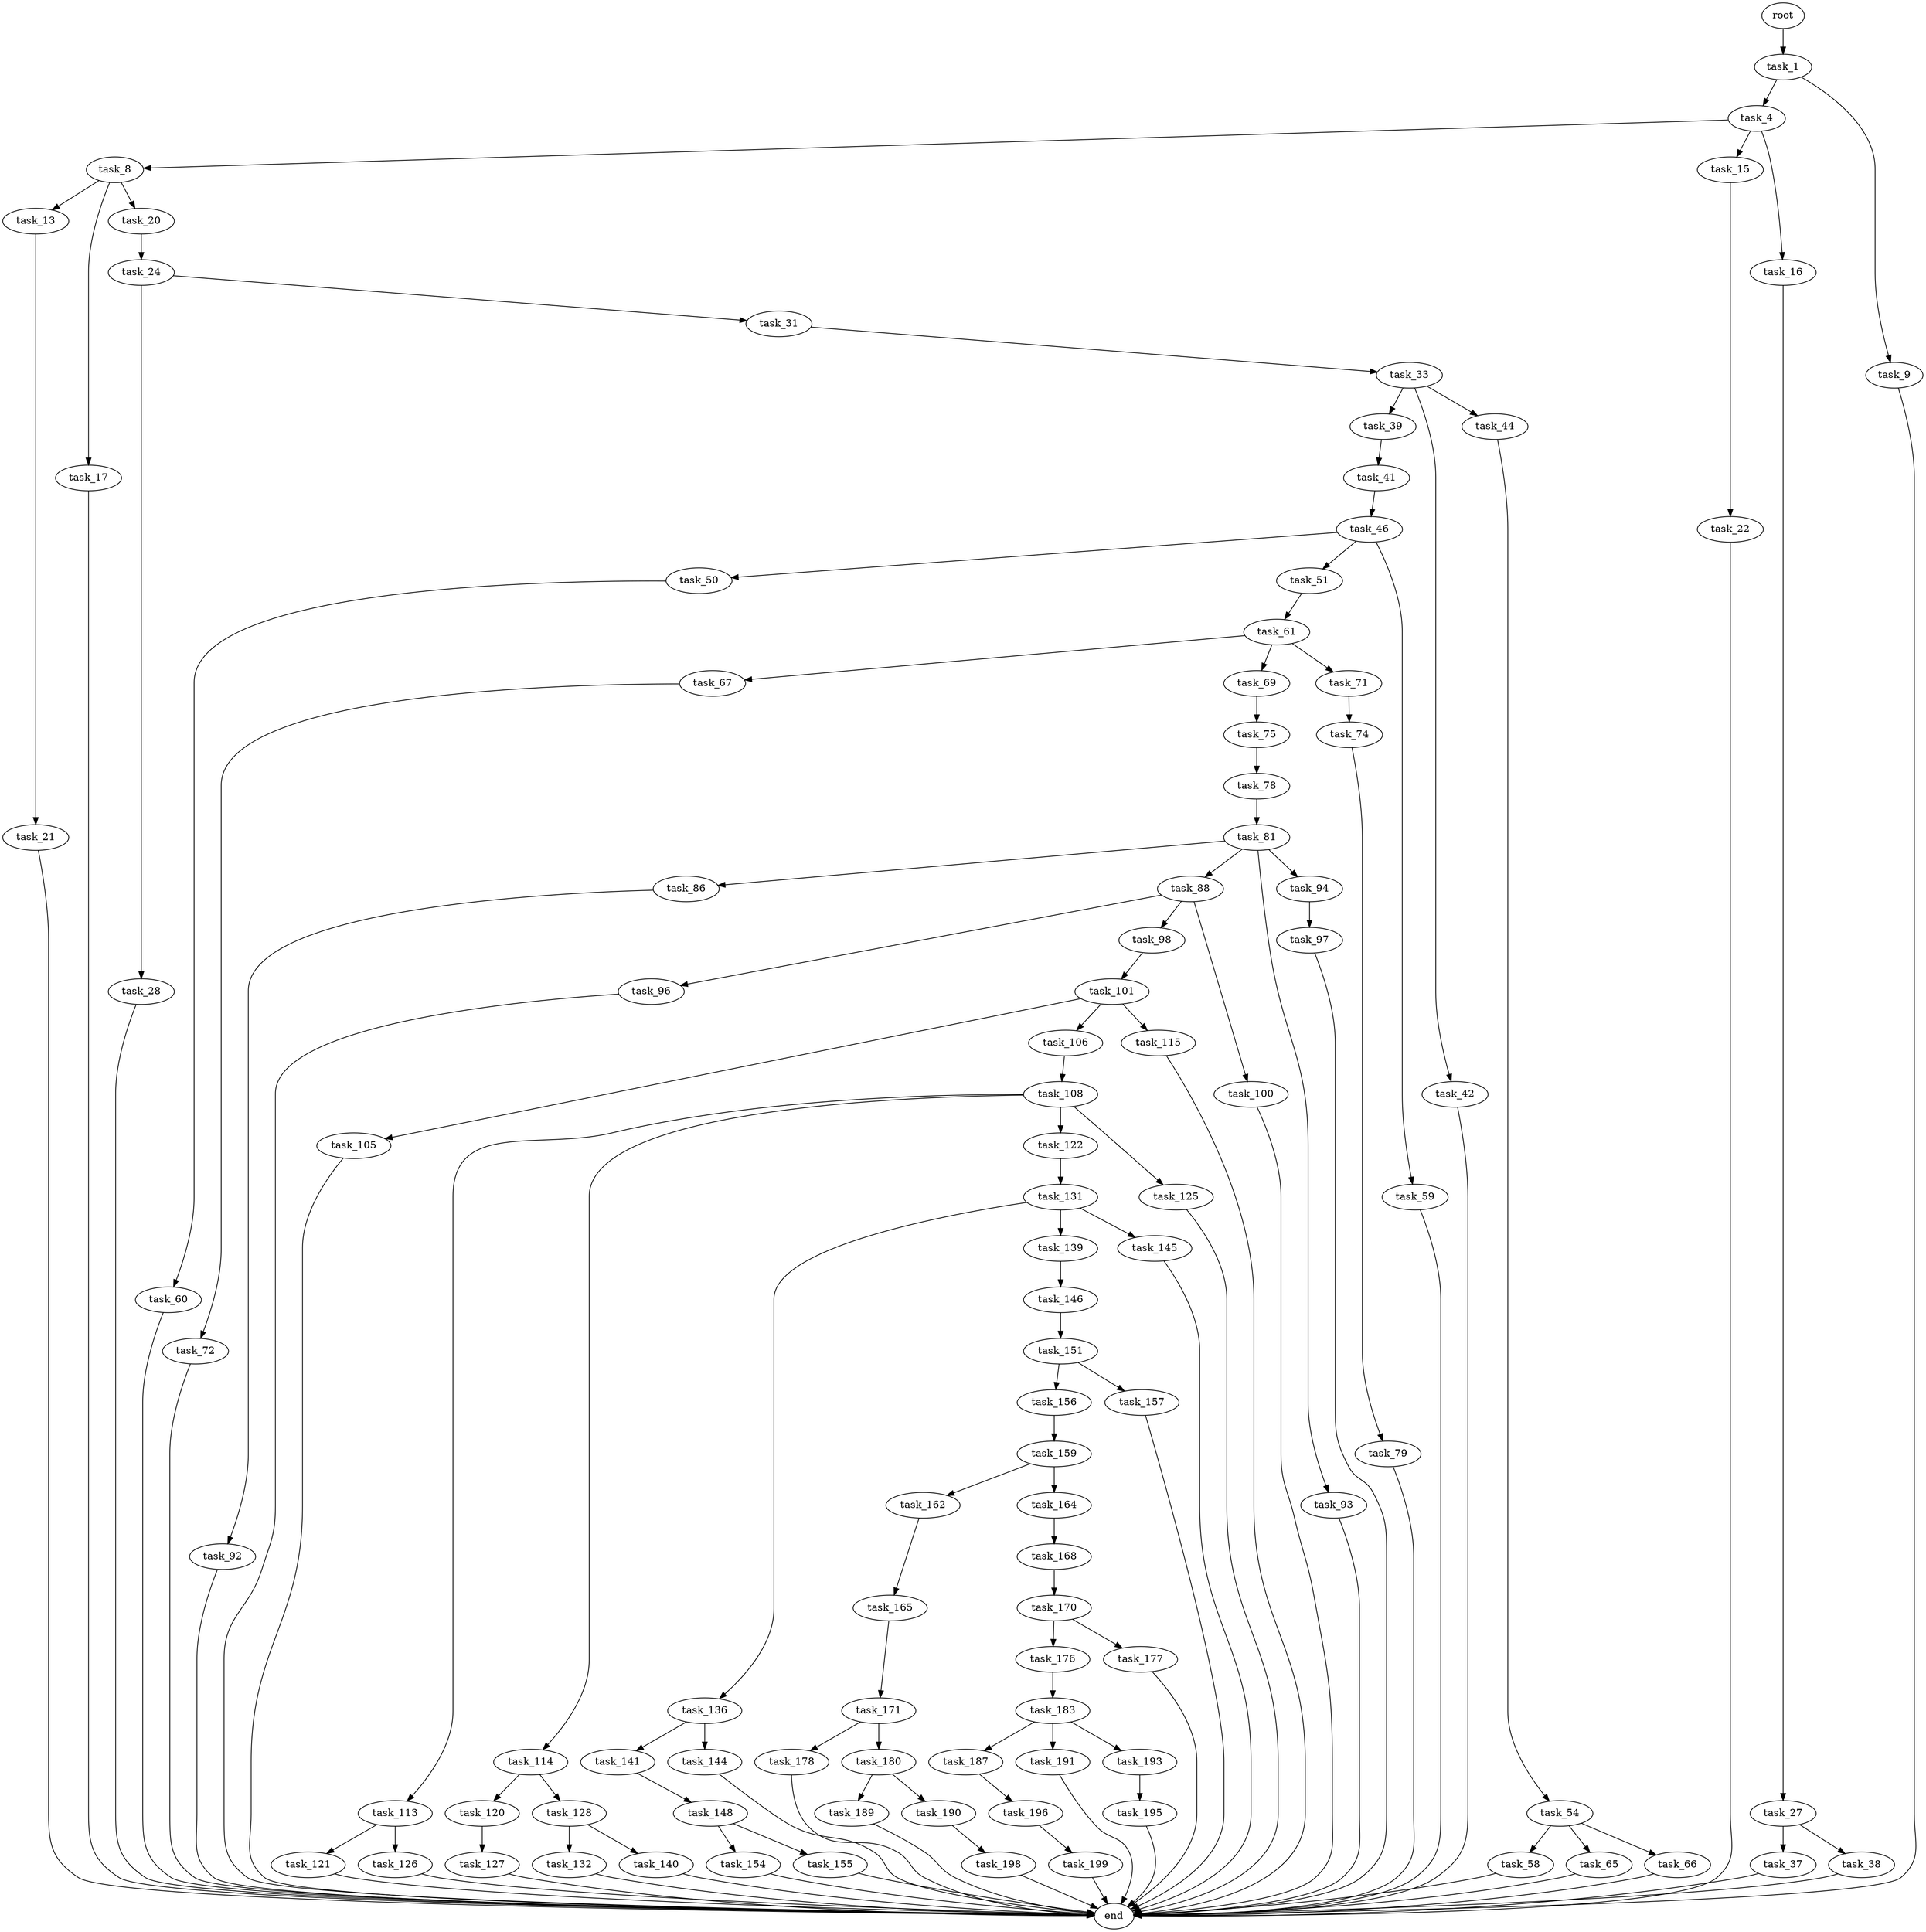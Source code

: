 digraph G {
  root [size="0.000000"];
  task_1 [size="782757789696.000000"];
  task_4 [size="170814848991.000000"];
  task_8 [size="782757789696.000000"];
  task_9 [size="16386436253.000000"];
  task_13 [size="1858879025.000000"];
  task_15 [size="368293445632.000000"];
  task_16 [size="15152858523.000000"];
  task_17 [size="23956907490.000000"];
  task_20 [size="134217728000.000000"];
  task_21 [size="240136103858.000000"];
  task_22 [size="3884833182.000000"];
  task_24 [size="302410433287.000000"];
  task_27 [size="8589934592.000000"];
  task_28 [size="1081704551438.000000"];
  task_31 [size="1812966050.000000"];
  task_33 [size="134217728000.000000"];
  task_37 [size="74176595623.000000"];
  task_38 [size="110101862184.000000"];
  task_39 [size="68719476736.000000"];
  task_41 [size="656851406964.000000"];
  task_42 [size="8589934592.000000"];
  task_44 [size="28991029248.000000"];
  task_46 [size="9762981766.000000"];
  task_50 [size="28991029248.000000"];
  task_51 [size="549755813888.000000"];
  task_54 [size="1091153185227.000000"];
  task_58 [size="8589934592.000000"];
  task_59 [size="134217728000.000000"];
  task_60 [size="549755813888.000000"];
  task_61 [size="8589934592.000000"];
  task_65 [size="80990729656.000000"];
  task_66 [size="247710492815.000000"];
  task_67 [size="8589934592.000000"];
  task_69 [size="134217728000.000000"];
  task_71 [size="104169120368.000000"];
  task_72 [size="134217728000.000000"];
  task_74 [size="3020395715.000000"];
  task_75 [size="231928233984.000000"];
  task_78 [size="47208614982.000000"];
  task_79 [size="782757789696.000000"];
  task_81 [size="231928233984.000000"];
  task_86 [size="106997730989.000000"];
  task_88 [size="782757789696.000000"];
  task_92 [size="32218275155.000000"];
  task_93 [size="78706167879.000000"];
  task_94 [size="162881428400.000000"];
  task_96 [size="68719476736.000000"];
  task_97 [size="3397513506.000000"];
  task_98 [size="11633998977.000000"];
  task_100 [size="92052567794.000000"];
  task_101 [size="28991029248.000000"];
  task_105 [size="4196467186.000000"];
  task_106 [size="851630092468.000000"];
  task_108 [size="41713918182.000000"];
  task_113 [size="134217728000.000000"];
  task_114 [size="8108850601.000000"];
  task_115 [size="6783936513.000000"];
  task_120 [size="1073741824000.000000"];
  task_121 [size="5525328438.000000"];
  task_122 [size="358649075663.000000"];
  task_125 [size="373155268477.000000"];
  task_126 [size="3176080166.000000"];
  task_127 [size="6476498008.000000"];
  task_128 [size="11667591919.000000"];
  task_131 [size="5456395150.000000"];
  task_132 [size="1073741824000.000000"];
  task_136 [size="100185051257.000000"];
  task_139 [size="549755813888.000000"];
  task_140 [size="117276545574.000000"];
  task_141 [size="4028227733.000000"];
  task_144 [size="196068353597.000000"];
  task_145 [size="9997153391.000000"];
  task_146 [size="277654765854.000000"];
  task_148 [size="1443772539.000000"];
  task_151 [size="12781657878.000000"];
  task_154 [size="8589934592.000000"];
  task_155 [size="28991029248.000000"];
  task_156 [size="1073741824000.000000"];
  task_157 [size="192242919265.000000"];
  task_159 [size="133156640638.000000"];
  task_162 [size="10549892476.000000"];
  task_164 [size="1073741824000.000000"];
  task_165 [size="21496687289.000000"];
  task_168 [size="4460928122.000000"];
  task_170 [size="387649155225.000000"];
  task_171 [size="881078871630.000000"];
  task_176 [size="68719476736.000000"];
  task_177 [size="28991029248.000000"];
  task_178 [size="68719476736.000000"];
  task_180 [size="19208716449.000000"];
  task_183 [size="134217728000.000000"];
  task_187 [size="134217728000.000000"];
  task_189 [size="231928233984.000000"];
  task_190 [size="193898145163.000000"];
  task_191 [size="49020873107.000000"];
  task_193 [size="68719476736.000000"];
  task_195 [size="9893237016.000000"];
  task_196 [size="29762976094.000000"];
  task_198 [size="3505171791.000000"];
  task_199 [size="18003135773.000000"];
  end [size="0.000000"];

  root -> task_1 [size="1.000000"];
  task_1 -> task_4 [size="679477248.000000"];
  task_1 -> task_9 [size="679477248.000000"];
  task_4 -> task_8 [size="411041792.000000"];
  task_4 -> task_15 [size="411041792.000000"];
  task_4 -> task_16 [size="411041792.000000"];
  task_8 -> task_13 [size="679477248.000000"];
  task_8 -> task_17 [size="679477248.000000"];
  task_8 -> task_20 [size="679477248.000000"];
  task_9 -> end [size="1.000000"];
  task_13 -> task_21 [size="75497472.000000"];
  task_15 -> task_22 [size="411041792.000000"];
  task_16 -> task_27 [size="33554432.000000"];
  task_17 -> end [size="1.000000"];
  task_20 -> task_24 [size="209715200.000000"];
  task_21 -> end [size="1.000000"];
  task_22 -> end [size="1.000000"];
  task_24 -> task_28 [size="209715200.000000"];
  task_24 -> task_31 [size="209715200.000000"];
  task_27 -> task_37 [size="33554432.000000"];
  task_27 -> task_38 [size="33554432.000000"];
  task_28 -> end [size="1.000000"];
  task_31 -> task_33 [size="33554432.000000"];
  task_33 -> task_39 [size="209715200.000000"];
  task_33 -> task_42 [size="209715200.000000"];
  task_33 -> task_44 [size="209715200.000000"];
  task_37 -> end [size="1.000000"];
  task_38 -> end [size="1.000000"];
  task_39 -> task_41 [size="134217728.000000"];
  task_41 -> task_46 [size="679477248.000000"];
  task_42 -> end [size="1.000000"];
  task_44 -> task_54 [size="75497472.000000"];
  task_46 -> task_50 [size="33554432.000000"];
  task_46 -> task_51 [size="33554432.000000"];
  task_46 -> task_59 [size="33554432.000000"];
  task_50 -> task_60 [size="75497472.000000"];
  task_51 -> task_61 [size="536870912.000000"];
  task_54 -> task_58 [size="838860800.000000"];
  task_54 -> task_65 [size="838860800.000000"];
  task_54 -> task_66 [size="838860800.000000"];
  task_58 -> end [size="1.000000"];
  task_59 -> end [size="1.000000"];
  task_60 -> end [size="1.000000"];
  task_61 -> task_67 [size="33554432.000000"];
  task_61 -> task_69 [size="33554432.000000"];
  task_61 -> task_71 [size="33554432.000000"];
  task_65 -> end [size="1.000000"];
  task_66 -> end [size="1.000000"];
  task_67 -> task_72 [size="33554432.000000"];
  task_69 -> task_75 [size="209715200.000000"];
  task_71 -> task_74 [size="411041792.000000"];
  task_72 -> end [size="1.000000"];
  task_74 -> task_79 [size="75497472.000000"];
  task_75 -> task_78 [size="301989888.000000"];
  task_78 -> task_81 [size="838860800.000000"];
  task_79 -> end [size="1.000000"];
  task_81 -> task_86 [size="301989888.000000"];
  task_81 -> task_88 [size="301989888.000000"];
  task_81 -> task_93 [size="301989888.000000"];
  task_81 -> task_94 [size="301989888.000000"];
  task_86 -> task_92 [size="134217728.000000"];
  task_88 -> task_96 [size="679477248.000000"];
  task_88 -> task_98 [size="679477248.000000"];
  task_88 -> task_100 [size="679477248.000000"];
  task_92 -> end [size="1.000000"];
  task_93 -> end [size="1.000000"];
  task_94 -> task_97 [size="134217728.000000"];
  task_96 -> end [size="1.000000"];
  task_97 -> end [size="1.000000"];
  task_98 -> task_101 [size="301989888.000000"];
  task_100 -> end [size="1.000000"];
  task_101 -> task_105 [size="75497472.000000"];
  task_101 -> task_106 [size="75497472.000000"];
  task_101 -> task_115 [size="75497472.000000"];
  task_105 -> end [size="1.000000"];
  task_106 -> task_108 [size="838860800.000000"];
  task_108 -> task_113 [size="134217728.000000"];
  task_108 -> task_114 [size="134217728.000000"];
  task_108 -> task_122 [size="134217728.000000"];
  task_108 -> task_125 [size="134217728.000000"];
  task_113 -> task_121 [size="209715200.000000"];
  task_113 -> task_126 [size="209715200.000000"];
  task_114 -> task_120 [size="209715200.000000"];
  task_114 -> task_128 [size="209715200.000000"];
  task_115 -> end [size="1.000000"];
  task_120 -> task_127 [size="838860800.000000"];
  task_121 -> end [size="1.000000"];
  task_122 -> task_131 [size="301989888.000000"];
  task_125 -> end [size="1.000000"];
  task_126 -> end [size="1.000000"];
  task_127 -> end [size="1.000000"];
  task_128 -> task_132 [size="301989888.000000"];
  task_128 -> task_140 [size="301989888.000000"];
  task_131 -> task_136 [size="411041792.000000"];
  task_131 -> task_139 [size="411041792.000000"];
  task_131 -> task_145 [size="411041792.000000"];
  task_132 -> end [size="1.000000"];
  task_136 -> task_141 [size="209715200.000000"];
  task_136 -> task_144 [size="209715200.000000"];
  task_139 -> task_146 [size="536870912.000000"];
  task_140 -> end [size="1.000000"];
  task_141 -> task_148 [size="301989888.000000"];
  task_144 -> end [size="1.000000"];
  task_145 -> end [size="1.000000"];
  task_146 -> task_151 [size="209715200.000000"];
  task_148 -> task_154 [size="75497472.000000"];
  task_148 -> task_155 [size="75497472.000000"];
  task_151 -> task_156 [size="536870912.000000"];
  task_151 -> task_157 [size="536870912.000000"];
  task_154 -> end [size="1.000000"];
  task_155 -> end [size="1.000000"];
  task_156 -> task_159 [size="838860800.000000"];
  task_157 -> end [size="1.000000"];
  task_159 -> task_162 [size="411041792.000000"];
  task_159 -> task_164 [size="411041792.000000"];
  task_162 -> task_165 [size="209715200.000000"];
  task_164 -> task_168 [size="838860800.000000"];
  task_165 -> task_171 [size="411041792.000000"];
  task_168 -> task_170 [size="536870912.000000"];
  task_170 -> task_176 [size="301989888.000000"];
  task_170 -> task_177 [size="301989888.000000"];
  task_171 -> task_178 [size="838860800.000000"];
  task_171 -> task_180 [size="838860800.000000"];
  task_176 -> task_183 [size="134217728.000000"];
  task_177 -> end [size="1.000000"];
  task_178 -> end [size="1.000000"];
  task_180 -> task_189 [size="411041792.000000"];
  task_180 -> task_190 [size="411041792.000000"];
  task_183 -> task_187 [size="209715200.000000"];
  task_183 -> task_191 [size="209715200.000000"];
  task_183 -> task_193 [size="209715200.000000"];
  task_187 -> task_196 [size="209715200.000000"];
  task_189 -> end [size="1.000000"];
  task_190 -> task_198 [size="209715200.000000"];
  task_191 -> end [size="1.000000"];
  task_193 -> task_195 [size="134217728.000000"];
  task_195 -> end [size="1.000000"];
  task_196 -> task_199 [size="838860800.000000"];
  task_198 -> end [size="1.000000"];
  task_199 -> end [size="1.000000"];
}
